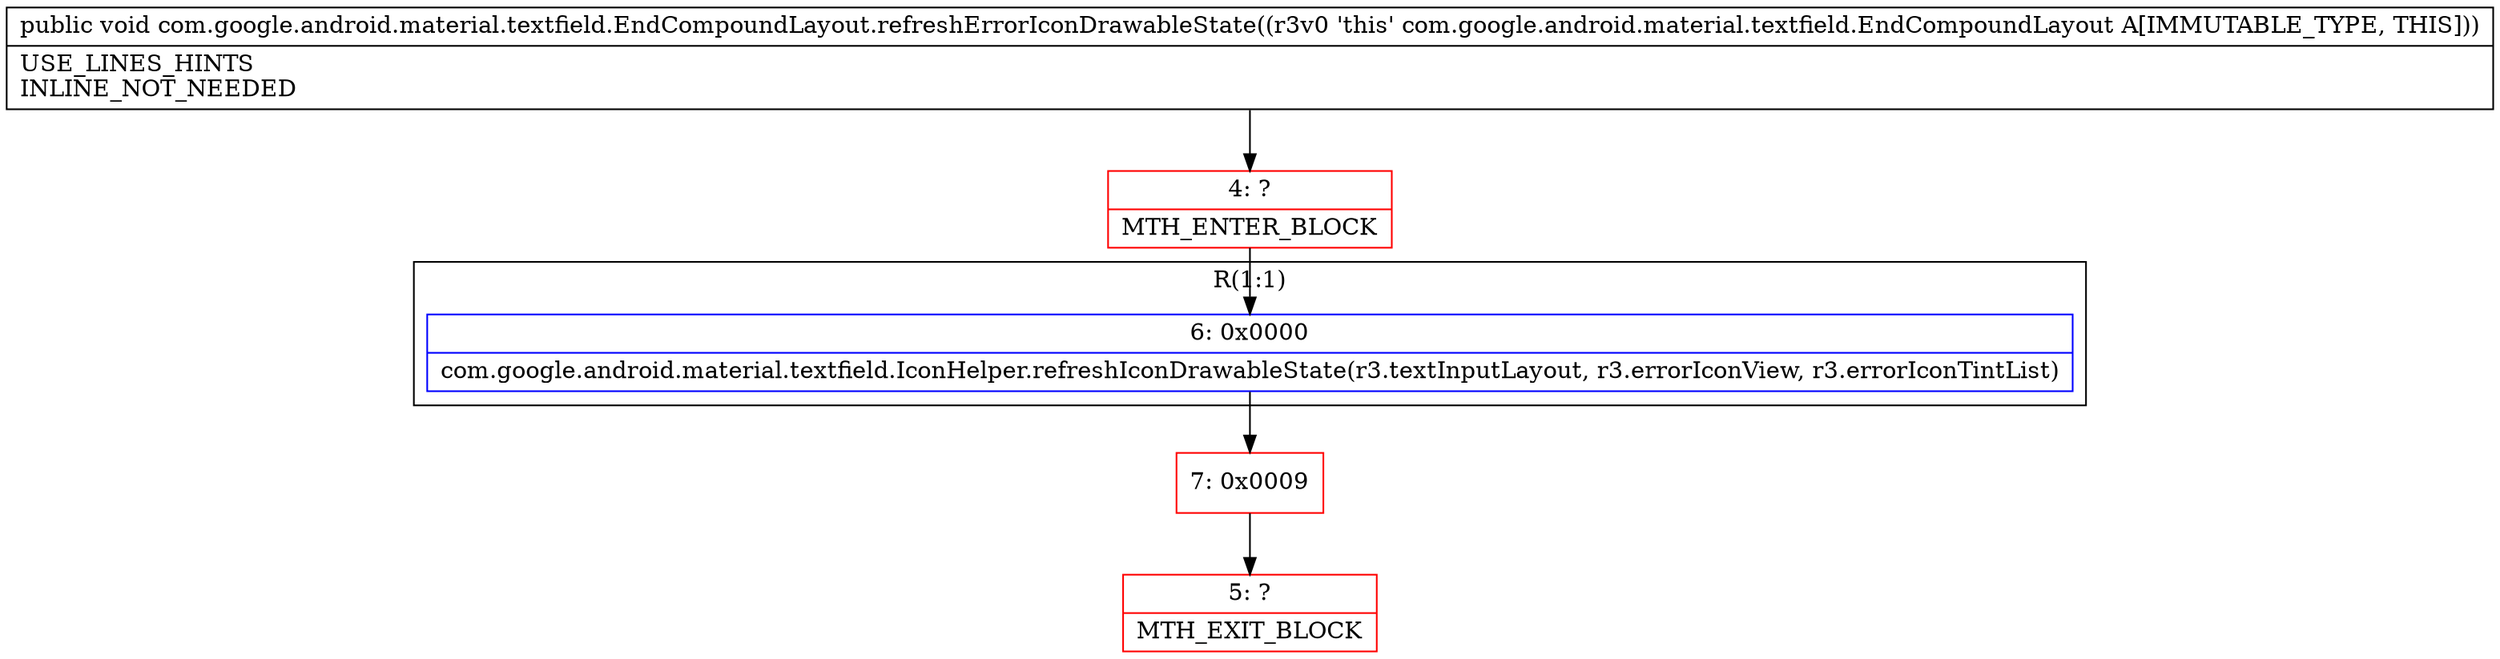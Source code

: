 digraph "CFG forcom.google.android.material.textfield.EndCompoundLayout.refreshErrorIconDrawableState()V" {
subgraph cluster_Region_1748949525 {
label = "R(1:1)";
node [shape=record,color=blue];
Node_6 [shape=record,label="{6\:\ 0x0000|com.google.android.material.textfield.IconHelper.refreshIconDrawableState(r3.textInputLayout, r3.errorIconView, r3.errorIconTintList)\l}"];
}
Node_4 [shape=record,color=red,label="{4\:\ ?|MTH_ENTER_BLOCK\l}"];
Node_7 [shape=record,color=red,label="{7\:\ 0x0009}"];
Node_5 [shape=record,color=red,label="{5\:\ ?|MTH_EXIT_BLOCK\l}"];
MethodNode[shape=record,label="{public void com.google.android.material.textfield.EndCompoundLayout.refreshErrorIconDrawableState((r3v0 'this' com.google.android.material.textfield.EndCompoundLayout A[IMMUTABLE_TYPE, THIS]))  | USE_LINES_HINTS\lINLINE_NOT_NEEDED\l}"];
MethodNode -> Node_4;Node_6 -> Node_7;
Node_4 -> Node_6;
Node_7 -> Node_5;
}

